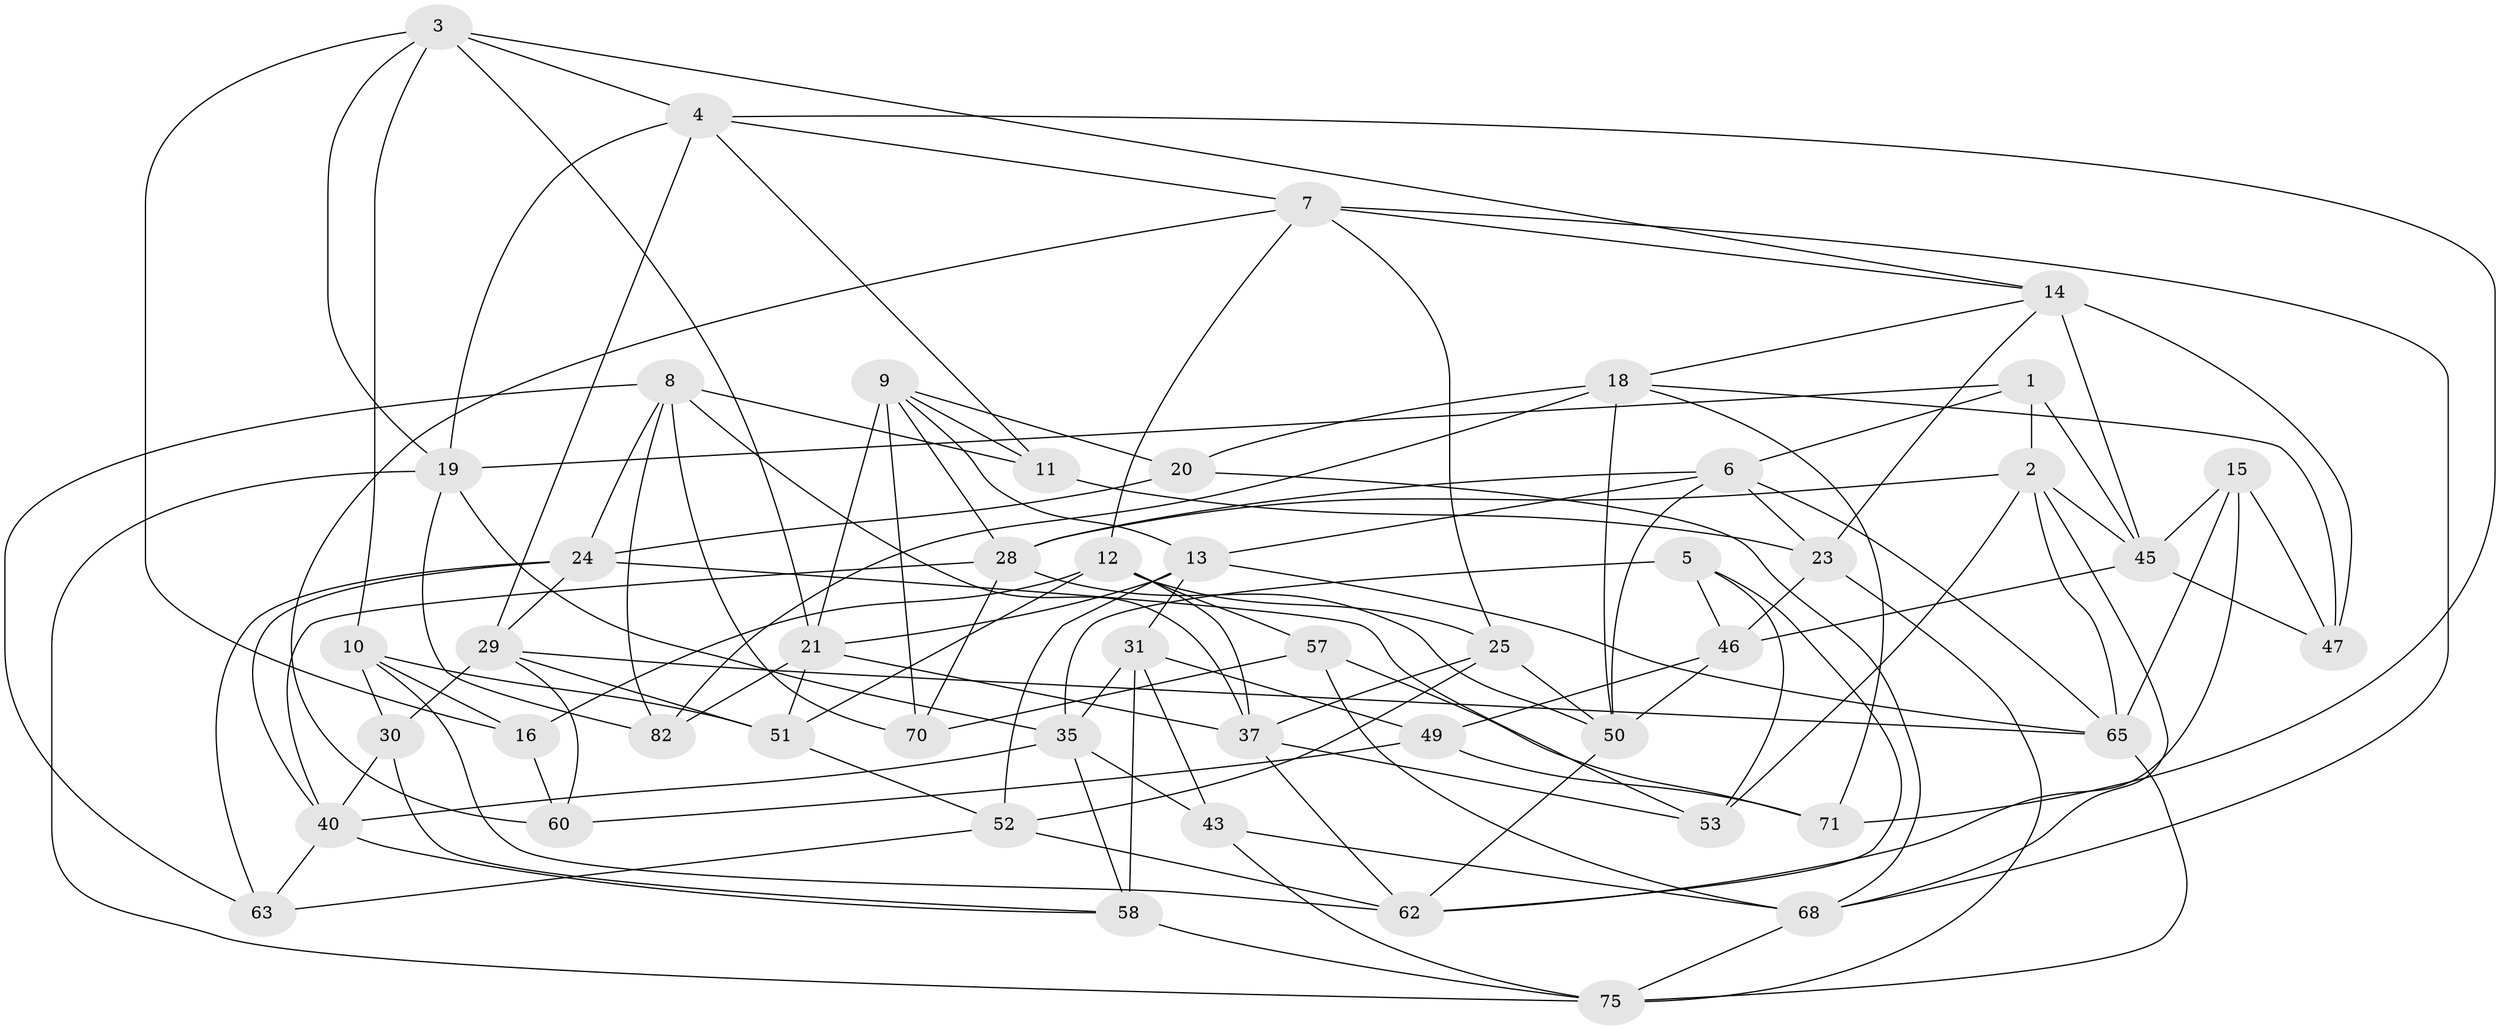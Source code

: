 // original degree distribution, {4: 1.0}
// Generated by graph-tools (version 1.1) at 2025/11/02/27/25 16:11:45]
// undirected, 50 vertices, 129 edges
graph export_dot {
graph [start="1"]
  node [color=gray90,style=filled];
  1;
  2 [super="+44"];
  3 [super="+61"];
  4 [super="+69"];
  5;
  6 [super="+26"];
  7 [super="+32"];
  8 [super="+48"];
  9 [super="+73"];
  10 [super="+81"];
  11;
  12 [super="+17"];
  13 [super="+27"];
  14 [super="+59"];
  15;
  16;
  18 [super="+41"];
  19 [super="+42"];
  20;
  21 [super="+22"];
  23 [super="+55"];
  24 [super="+64"];
  25 [super="+39"];
  28 [super="+34"];
  29 [super="+33"];
  30;
  31 [super="+38"];
  35 [super="+36"];
  37 [super="+54"];
  40 [super="+56"];
  43;
  45 [super="+77"];
  46 [super="+67"];
  47;
  49;
  50 [super="+74"];
  51 [super="+79"];
  52 [super="+80"];
  53;
  57;
  58 [super="+83"];
  60;
  62 [super="+78"];
  63;
  65 [super="+66"];
  68 [super="+72"];
  70;
  71;
  75 [super="+76"];
  82;
  1 -- 2;
  1 -- 45;
  1 -- 19;
  1 -- 6;
  2 -- 68;
  2 -- 65;
  2 -- 53;
  2 -- 45;
  2 -- 28;
  3 -- 19;
  3 -- 10;
  3 -- 16;
  3 -- 14;
  3 -- 4;
  3 -- 21;
  4 -- 19;
  4 -- 11;
  4 -- 7;
  4 -- 29;
  4 -- 71;
  5 -- 53;
  5 -- 35;
  5 -- 46;
  5 -- 62;
  6 -- 28;
  6 -- 23;
  6 -- 50;
  6 -- 13;
  6 -- 65;
  7 -- 60;
  7 -- 25;
  7 -- 14;
  7 -- 12;
  7 -- 68;
  8 -- 70;
  8 -- 24;
  8 -- 63;
  8 -- 82;
  8 -- 11;
  8 -- 37;
  9 -- 20;
  9 -- 11;
  9 -- 70;
  9 -- 28;
  9 -- 13;
  9 -- 21;
  10 -- 51 [weight=2];
  10 -- 16;
  10 -- 30;
  10 -- 62;
  11 -- 23;
  12 -- 57;
  12 -- 16;
  12 -- 25;
  12 -- 37;
  12 -- 51;
  13 -- 21;
  13 -- 31;
  13 -- 65;
  13 -- 52;
  14 -- 23;
  14 -- 45;
  14 -- 47;
  14 -- 18;
  15 -- 62;
  15 -- 47;
  15 -- 45;
  15 -- 65;
  16 -- 60;
  18 -- 47;
  18 -- 71;
  18 -- 50;
  18 -- 20;
  18 -- 82;
  19 -- 82;
  19 -- 75;
  19 -- 35;
  20 -- 68;
  20 -- 24;
  21 -- 82;
  21 -- 51;
  21 -- 37;
  23 -- 75;
  23 -- 46 [weight=2];
  24 -- 29;
  24 -- 53;
  24 -- 63;
  24 -- 40;
  25 -- 52 [weight=2];
  25 -- 37;
  25 -- 50;
  28 -- 70;
  28 -- 50;
  28 -- 40;
  29 -- 65;
  29 -- 30;
  29 -- 60;
  29 -- 51;
  30 -- 58;
  30 -- 40;
  31 -- 43;
  31 -- 58 [weight=2];
  31 -- 49;
  31 -- 35;
  35 -- 40;
  35 -- 43;
  35 -- 58;
  37 -- 62;
  37 -- 53;
  40 -- 63;
  40 -- 58;
  43 -- 68;
  43 -- 75;
  45 -- 47;
  45 -- 46;
  46 -- 49;
  46 -- 50;
  49 -- 71;
  49 -- 60;
  50 -- 62;
  51 -- 52;
  52 -- 62;
  52 -- 63;
  57 -- 70;
  57 -- 71;
  57 -- 68;
  58 -- 75;
  65 -- 75;
  68 -- 75;
}
